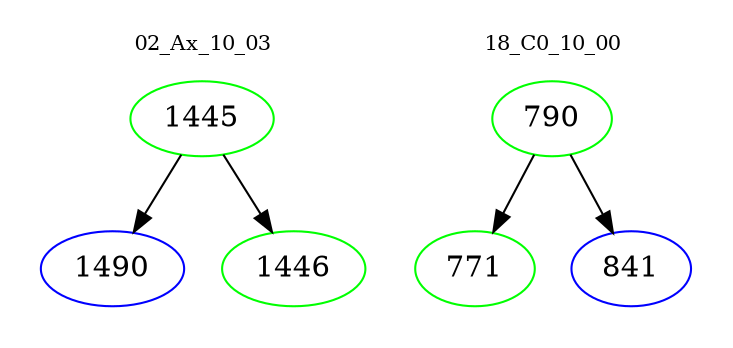 digraph{
subgraph cluster_0 {
color = white
label = "02_Ax_10_03";
fontsize=10;
T0_1445 [label="1445", color="green"]
T0_1445 -> T0_1490 [color="black"]
T0_1490 [label="1490", color="blue"]
T0_1445 -> T0_1446 [color="black"]
T0_1446 [label="1446", color="green"]
}
subgraph cluster_1 {
color = white
label = "18_C0_10_00";
fontsize=10;
T1_790 [label="790", color="green"]
T1_790 -> T1_771 [color="black"]
T1_771 [label="771", color="green"]
T1_790 -> T1_841 [color="black"]
T1_841 [label="841", color="blue"]
}
}
